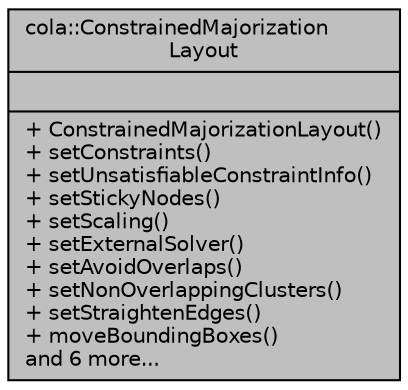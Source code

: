 digraph "cola::ConstrainedMajorizationLayout"
{
  edge [fontname="Helvetica",fontsize="10",labelfontname="Helvetica",labelfontsize="10"];
  node [fontname="Helvetica",fontsize="10",shape=record];
  Node1 [label="{cola::ConstrainedMajorization\lLayout\n||+ ConstrainedMajorizationLayout()\l+ setConstraints()\l+ setUnsatisfiableConstraintInfo()\l+ setStickyNodes()\l+ setScaling()\l+ setExternalSolver()\l+ setAvoidOverlaps()\l+ setNonOverlappingClusters()\l+ setStraightenEdges()\l+ moveBoundingBoxes()\land 6 more...\l}",height=0.2,width=0.4,color="black", fillcolor="grey75", style="filled" fontcolor="black"];
}

